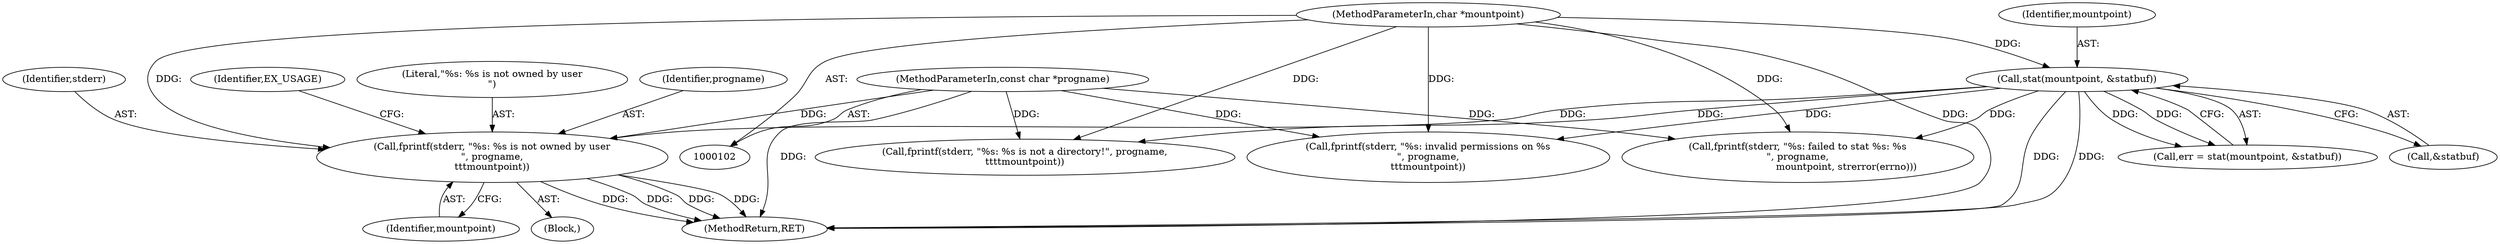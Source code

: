 digraph "0_samba_3ae5dac462c4ed0fb2cd94553583c56fce2f9d80@API" {
"1000154" [label="(Call,fprintf(stderr, \"%s: %s is not owned by user\n\", progname,\n\t\t\tmountpoint))"];
"1000103" [label="(MethodParameterIn,const char *progname)"];
"1000110" [label="(Call,stat(mountpoint, &statbuf))"];
"1000104" [label="(MethodParameterIn,char *mountpoint)"];
"1000104" [label="(MethodParameterIn,char *mountpoint)"];
"1000153" [label="(Block,)"];
"1000103" [label="(MethodParameterIn,const char *progname)"];
"1000117" [label="(Call,fprintf(stderr, \"%s: failed to stat %s: %s\n\", progname,\n                                mountpoint, strerror(errno)))"];
"1000110" [label="(Call,stat(mountpoint, &statbuf))"];
"1000170" [label="(Call,fprintf(stderr, \"%s: invalid permissions on %s\n\", progname,\n\t\t\tmountpoint))"];
"1000112" [label="(Call,&statbuf)"];
"1000111" [label="(Identifier,mountpoint)"];
"1000158" [label="(Identifier,mountpoint)"];
"1000156" [label="(Literal,\"%s: %s is not owned by user\n\")"];
"1000179" [label="(MethodReturn,RET)"];
"1000157" [label="(Identifier,progname)"];
"1000108" [label="(Call,err = stat(mountpoint, &statbuf))"];
"1000154" [label="(Call,fprintf(stderr, \"%s: %s is not owned by user\n\", progname,\n\t\t\tmountpoint))"];
"1000133" [label="(Call,fprintf(stderr, \"%s: %s is not a directory!\", progname,\n\t\t\t\tmountpoint))"];
"1000160" [label="(Identifier,EX_USAGE)"];
"1000155" [label="(Identifier,stderr)"];
"1000154" -> "1000153"  [label="AST: "];
"1000154" -> "1000158"  [label="CFG: "];
"1000155" -> "1000154"  [label="AST: "];
"1000156" -> "1000154"  [label="AST: "];
"1000157" -> "1000154"  [label="AST: "];
"1000158" -> "1000154"  [label="AST: "];
"1000160" -> "1000154"  [label="CFG: "];
"1000154" -> "1000179"  [label="DDG: "];
"1000154" -> "1000179"  [label="DDG: "];
"1000154" -> "1000179"  [label="DDG: "];
"1000154" -> "1000179"  [label="DDG: "];
"1000103" -> "1000154"  [label="DDG: "];
"1000110" -> "1000154"  [label="DDG: "];
"1000104" -> "1000154"  [label="DDG: "];
"1000103" -> "1000102"  [label="AST: "];
"1000103" -> "1000179"  [label="DDG: "];
"1000103" -> "1000117"  [label="DDG: "];
"1000103" -> "1000133"  [label="DDG: "];
"1000103" -> "1000170"  [label="DDG: "];
"1000110" -> "1000108"  [label="AST: "];
"1000110" -> "1000112"  [label="CFG: "];
"1000111" -> "1000110"  [label="AST: "];
"1000112" -> "1000110"  [label="AST: "];
"1000108" -> "1000110"  [label="CFG: "];
"1000110" -> "1000179"  [label="DDG: "];
"1000110" -> "1000179"  [label="DDG: "];
"1000110" -> "1000108"  [label="DDG: "];
"1000110" -> "1000108"  [label="DDG: "];
"1000104" -> "1000110"  [label="DDG: "];
"1000110" -> "1000117"  [label="DDG: "];
"1000110" -> "1000133"  [label="DDG: "];
"1000110" -> "1000170"  [label="DDG: "];
"1000104" -> "1000102"  [label="AST: "];
"1000104" -> "1000179"  [label="DDG: "];
"1000104" -> "1000117"  [label="DDG: "];
"1000104" -> "1000133"  [label="DDG: "];
"1000104" -> "1000170"  [label="DDG: "];
}
